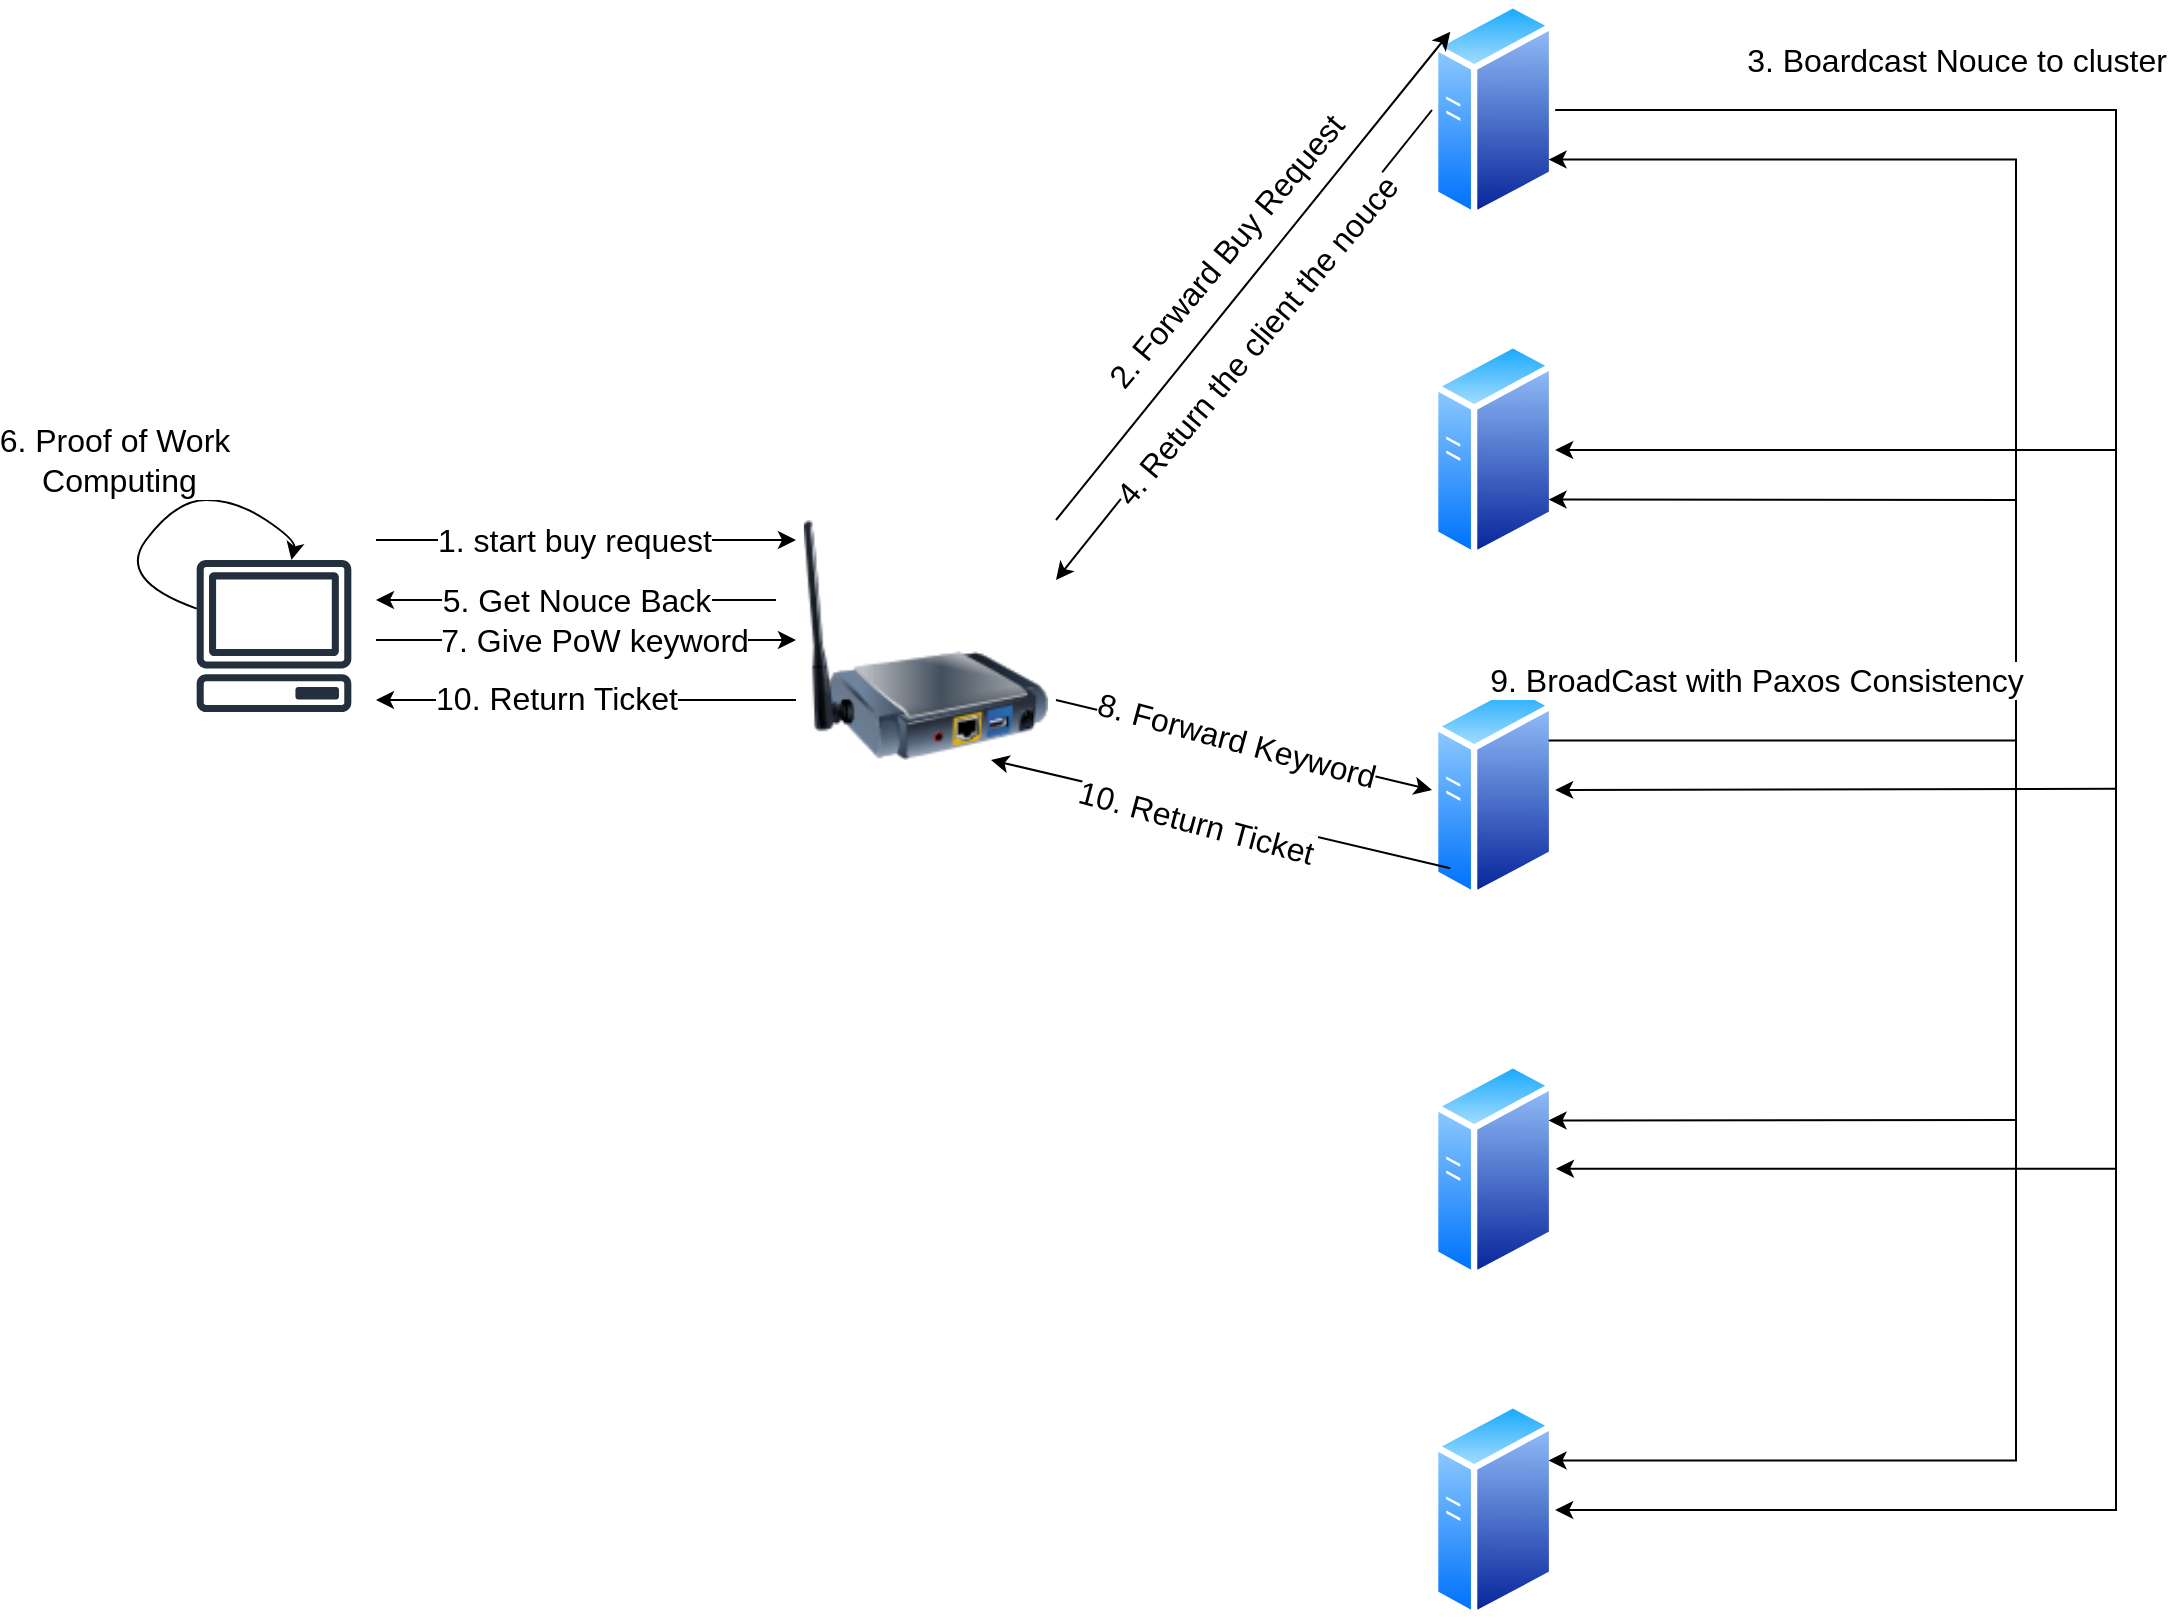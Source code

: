 <mxfile version="17.2.4" type="device"><diagram id="sBEM01vwD5HX5Q50vEbS" name="Page-1"><mxGraphModel dx="1783" dy="993" grid="1" gridSize="10" guides="1" tooltips="1" connect="1" arrows="1" fold="1" page="1" pageScale="1" pageWidth="1700" pageHeight="1100" math="0" shadow="0"><root><mxCell id="0"/><mxCell id="1" parent="0"/><mxCell id="qWJfbNu6i6N7ZF3vQ0OL-1" value="" style="aspect=fixed;perimeter=ellipsePerimeter;html=1;align=center;shadow=0;dashed=0;spacingTop=3;image;image=img/lib/active_directory/generic_server.svg;" vertex="1" parent="1"><mxGeometry x="788" y="50" width="61.6" height="110" as="geometry"/></mxCell><mxCell id="qWJfbNu6i6N7ZF3vQ0OL-2" value="" style="sketch=0;outlineConnect=0;fontColor=#232F3E;gradientColor=none;fillColor=#232F3D;strokeColor=none;dashed=0;verticalLabelPosition=bottom;verticalAlign=top;align=center;html=1;fontSize=12;fontStyle=0;aspect=fixed;pointerEvents=1;shape=mxgraph.aws4.client;" vertex="1" parent="1"><mxGeometry x="170" y="330" width="78" height="76" as="geometry"/></mxCell><mxCell id="qWJfbNu6i6N7ZF3vQ0OL-3" value="" style="aspect=fixed;perimeter=ellipsePerimeter;html=1;align=center;shadow=0;dashed=0;spacingTop=3;image;image=img/lib/active_directory/generic_server.svg;" vertex="1" parent="1"><mxGeometry x="788" y="390" width="61.6" height="110" as="geometry"/></mxCell><mxCell id="qWJfbNu6i6N7ZF3vQ0OL-4" value="" style="aspect=fixed;perimeter=ellipsePerimeter;html=1;align=center;shadow=0;dashed=0;spacingTop=3;image;image=img/lib/active_directory/generic_server.svg;" vertex="1" parent="1"><mxGeometry x="788" y="220" width="61.6" height="110" as="geometry"/></mxCell><mxCell id="qWJfbNu6i6N7ZF3vQ0OL-5" value="" style="aspect=fixed;perimeter=ellipsePerimeter;html=1;align=center;shadow=0;dashed=0;spacingTop=3;image;image=img/lib/active_directory/generic_server.svg;" vertex="1" parent="1"><mxGeometry x="788" y="580" width="61.6" height="110" as="geometry"/></mxCell><mxCell id="qWJfbNu6i6N7ZF3vQ0OL-6" value="" style="aspect=fixed;perimeter=ellipsePerimeter;html=1;align=center;shadow=0;dashed=0;spacingTop=3;image;image=img/lib/active_directory/generic_server.svg;" vertex="1" parent="1"><mxGeometry x="788" y="750" width="61.6" height="110" as="geometry"/></mxCell><mxCell id="qWJfbNu6i6N7ZF3vQ0OL-8" value="" style="image;html=1;image=img/lib/clip_art/networking/Print_Server_Wireless_128x128.png" vertex="1" parent="1"><mxGeometry x="470" y="310" width="130" height="120" as="geometry"/></mxCell><mxCell id="qWJfbNu6i6N7ZF3vQ0OL-9" value="" style="endArrow=classic;html=1;rounded=0;entryX=0;entryY=0.5;entryDx=0;entryDy=0;" edge="1" parent="1"><mxGeometry width="50" height="50" relative="1" as="geometry"><mxPoint x="260" y="320" as="sourcePoint"/><mxPoint x="470" y="320" as="targetPoint"/></mxGeometry></mxCell><mxCell id="qWJfbNu6i6N7ZF3vQ0OL-17" value="&lt;font style=&quot;font-size: 16px&quot;&gt;1. start buy request&lt;/font&gt;" style="edgeLabel;html=1;align=center;verticalAlign=middle;resizable=0;points=[];rotation=0;" vertex="1" connectable="0" parent="qWJfbNu6i6N7ZF3vQ0OL-9"><mxGeometry x="-0.149" y="4" relative="1" as="geometry"><mxPoint x="9" y="4" as="offset"/></mxGeometry></mxCell><mxCell id="qWJfbNu6i6N7ZF3vQ0OL-10" value="" style="endArrow=classic;html=1;rounded=0;exitX=1;exitY=0;exitDx=0;exitDy=0;entryX=0;entryY=0;entryDx=0;entryDy=0;" edge="1" parent="1" source="qWJfbNu6i6N7ZF3vQ0OL-8" target="qWJfbNu6i6N7ZF3vQ0OL-1"><mxGeometry width="50" height="50" relative="1" as="geometry"><mxPoint x="660" y="500" as="sourcePoint"/><mxPoint x="710" y="450" as="targetPoint"/></mxGeometry></mxCell><mxCell id="qWJfbNu6i6N7ZF3vQ0OL-18" value="2. Forward Buy Request" style="edgeLabel;html=1;align=center;verticalAlign=middle;resizable=0;points=[];fontSize=16;rotation=-50;" vertex="1" connectable="0" parent="qWJfbNu6i6N7ZF3vQ0OL-10"><mxGeometry x="0.001" y="-2" relative="1" as="geometry"><mxPoint x="-16" y="-13" as="offset"/></mxGeometry></mxCell><mxCell id="qWJfbNu6i6N7ZF3vQ0OL-12" value="" style="edgeStyle=elbowEdgeStyle;elbow=vertical;endArrow=classic;html=1;rounded=0;exitX=1;exitY=0.5;exitDx=0;exitDy=0;entryX=1;entryY=0.5;entryDx=0;entryDy=0;" edge="1" parent="1" source="qWJfbNu6i6N7ZF3vQ0OL-1" target="qWJfbNu6i6N7ZF3vQ0OL-6"><mxGeometry width="50" height="50" relative="1" as="geometry"><mxPoint x="890" y="100" as="sourcePoint"/><mxPoint x="1120" y="760" as="targetPoint"/><Array as="points"><mxPoint x="1130" y="300"/></Array></mxGeometry></mxCell><mxCell id="qWJfbNu6i6N7ZF3vQ0OL-22" value="3. Boardcast Nouce to cluster" style="edgeLabel;html=1;align=center;verticalAlign=middle;resizable=0;points=[];fontSize=16;" vertex="1" connectable="0" parent="qWJfbNu6i6N7ZF3vQ0OL-12"><mxGeometry x="-0.721" y="4" relative="1" as="geometry"><mxPoint x="24" y="-21" as="offset"/></mxGeometry></mxCell><mxCell id="qWJfbNu6i6N7ZF3vQ0OL-13" value="" style="endArrow=classic;html=1;rounded=0;entryX=1;entryY=0.5;entryDx=0;entryDy=0;" edge="1" parent="1" target="qWJfbNu6i6N7ZF3vQ0OL-4"><mxGeometry width="50" height="50" relative="1" as="geometry"><mxPoint x="1130" y="275" as="sourcePoint"/><mxPoint x="710" y="470" as="targetPoint"/></mxGeometry></mxCell><mxCell id="qWJfbNu6i6N7ZF3vQ0OL-14" value="" style="endArrow=classic;html=1;rounded=0;" edge="1" parent="1" target="qWJfbNu6i6N7ZF3vQ0OL-3"><mxGeometry width="50" height="50" relative="1" as="geometry"><mxPoint x="1130" y="444.38" as="sourcePoint"/><mxPoint x="849.6" y="444.38" as="targetPoint"/></mxGeometry></mxCell><mxCell id="qWJfbNu6i6N7ZF3vQ0OL-15" value="" style="endArrow=classic;html=1;rounded=0;entryX=1;entryY=0.5;entryDx=0;entryDy=0;" edge="1" parent="1"><mxGeometry width="50" height="50" relative="1" as="geometry"><mxPoint x="1130.4" y="634.38" as="sourcePoint"/><mxPoint x="850.0" y="634.38" as="targetPoint"/></mxGeometry></mxCell><mxCell id="qWJfbNu6i6N7ZF3vQ0OL-16" value="" style="endArrow=classic;html=1;rounded=0;entryX=1;entryY=0.25;entryDx=0;entryDy=0;exitX=0;exitY=0.5;exitDx=0;exitDy=0;" edge="1" parent="1" source="qWJfbNu6i6N7ZF3vQ0OL-1" target="qWJfbNu6i6N7ZF3vQ0OL-8"><mxGeometry width="50" height="50" relative="1" as="geometry"><mxPoint x="660" y="520" as="sourcePoint"/><mxPoint x="710" y="470" as="targetPoint"/></mxGeometry></mxCell><mxCell id="qWJfbNu6i6N7ZF3vQ0OL-23" value="4. Return the client the nouce" style="edgeLabel;html=1;align=center;verticalAlign=middle;resizable=0;points=[];fontSize=16;rotation=-50;" vertex="1" connectable="0" parent="qWJfbNu6i6N7ZF3vQ0OL-16"><mxGeometry x="-0.182" y="5" relative="1" as="geometry"><mxPoint x="-15" y="16" as="offset"/></mxGeometry></mxCell><mxCell id="qWJfbNu6i6N7ZF3vQ0OL-20" value="" style="endArrow=classic;html=1;rounded=0;fontSize=16;exitX=0;exitY=0.75;exitDx=0;exitDy=0;" edge="1" parent="1"><mxGeometry width="50" height="50" relative="1" as="geometry"><mxPoint x="460" y="350" as="sourcePoint"/><mxPoint x="260" y="350" as="targetPoint"/></mxGeometry></mxCell><mxCell id="qWJfbNu6i6N7ZF3vQ0OL-21" value="5. Get Nouce Back" style="edgeLabel;html=1;align=center;verticalAlign=middle;resizable=0;points=[];fontSize=16;" vertex="1" connectable="0" parent="qWJfbNu6i6N7ZF3vQ0OL-20"><mxGeometry x="-0.234" y="-4" relative="1" as="geometry"><mxPoint x="-24" y="4" as="offset"/></mxGeometry></mxCell><mxCell id="qWJfbNu6i6N7ZF3vQ0OL-28" value="" style="curved=1;endArrow=classic;html=1;rounded=0;fontSize=16;" edge="1" parent="1" source="qWJfbNu6i6N7ZF3vQ0OL-2" target="qWJfbNu6i6N7ZF3vQ0OL-2"><mxGeometry width="50" height="50" relative="1" as="geometry"><mxPoint x="60" y="340" as="sourcePoint"/><mxPoint x="200" y="360" as="targetPoint"/><Array as="points"><mxPoint x="130" y="340"/><mxPoint x="160" y="300"/><mxPoint x="190" y="300"/><mxPoint x="220" y="320"/></Array></mxGeometry></mxCell><mxCell id="qWJfbNu6i6N7ZF3vQ0OL-29" value="6. Proof of Work&lt;br&gt;&amp;nbsp;Computing" style="edgeLabel;html=1;align=center;verticalAlign=middle;resizable=0;points=[];fontSize=16;" vertex="1" connectable="0" parent="qWJfbNu6i6N7ZF3vQ0OL-28"><mxGeometry x="0.06" y="-4" relative="1" as="geometry"><mxPoint x="-32" y="-25" as="offset"/></mxGeometry></mxCell><mxCell id="qWJfbNu6i6N7ZF3vQ0OL-34" value="" style="endArrow=classic;html=1;rounded=0;fontSize=16;entryX=0;entryY=0.5;entryDx=0;entryDy=0;exitX=1;exitY=0.75;exitDx=0;exitDy=0;" edge="1" parent="1" source="qWJfbNu6i6N7ZF3vQ0OL-8" target="qWJfbNu6i6N7ZF3vQ0OL-3"><mxGeometry width="50" height="50" relative="1" as="geometry"><mxPoint x="660" y="520" as="sourcePoint"/><mxPoint x="710" y="470" as="targetPoint"/></mxGeometry></mxCell><mxCell id="qWJfbNu6i6N7ZF3vQ0OL-35" value="8. Forward Keyword" style="edgeLabel;html=1;align=center;verticalAlign=middle;resizable=0;points=[];fontSize=16;rotation=15;" vertex="1" connectable="0" parent="qWJfbNu6i6N7ZF3vQ0OL-34"><mxGeometry x="0.017" y="2" relative="1" as="geometry"><mxPoint x="-6" y="-1" as="offset"/></mxGeometry></mxCell><mxCell id="qWJfbNu6i6N7ZF3vQ0OL-36" value="" style="edgeStyle=elbowEdgeStyle;elbow=vertical;endArrow=classic;html=1;rounded=0;fontSize=16;exitX=1;exitY=0.25;exitDx=0;exitDy=0;entryX=1;entryY=0.75;entryDx=0;entryDy=0;" edge="1" parent="1" source="qWJfbNu6i6N7ZF3vQ0OL-3" target="qWJfbNu6i6N7ZF3vQ0OL-1"><mxGeometry width="50" height="50" relative="1" as="geometry"><mxPoint x="660" y="520" as="sourcePoint"/><mxPoint x="880" y="160" as="targetPoint"/><Array as="points"><mxPoint x="1080" y="290"/></Array></mxGeometry></mxCell><mxCell id="qWJfbNu6i6N7ZF3vQ0OL-37" value="9. BroadCast with Paxos Consistency" style="edgeLabel;html=1;align=center;verticalAlign=middle;resizable=0;points=[];fontSize=16;" vertex="1" connectable="0" parent="qWJfbNu6i6N7ZF3vQ0OL-36"><mxGeometry x="-0.698" y="-1" relative="1" as="geometry"><mxPoint x="-11" y="-31" as="offset"/></mxGeometry></mxCell><mxCell id="qWJfbNu6i6N7ZF3vQ0OL-39" value="" style="endArrow=classic;html=1;rounded=0;fontSize=16;entryX=1;entryY=0.75;entryDx=0;entryDy=0;" edge="1" parent="1" target="qWJfbNu6i6N7ZF3vQ0OL-4"><mxGeometry width="50" height="50" relative="1" as="geometry"><mxPoint x="1080" y="300" as="sourcePoint"/><mxPoint x="940" y="340" as="targetPoint"/></mxGeometry></mxCell><mxCell id="qWJfbNu6i6N7ZF3vQ0OL-41" value="" style="edgeStyle=segmentEdgeStyle;endArrow=classic;html=1;rounded=0;fontSize=16;entryX=1;entryY=0.25;entryDx=0;entryDy=0;" edge="1" parent="1" target="qWJfbNu6i6N7ZF3vQ0OL-6"><mxGeometry width="50" height="50" relative="1" as="geometry"><mxPoint x="1080" y="420" as="sourcePoint"/><mxPoint x="710" y="470" as="targetPoint"/><Array as="points"><mxPoint x="1080" y="780"/></Array></mxGeometry></mxCell><mxCell id="qWJfbNu6i6N7ZF3vQ0OL-43" value="" style="endArrow=classic;html=1;rounded=0;fontSize=16;entryX=1;entryY=0.25;entryDx=0;entryDy=0;" edge="1" parent="1" target="qWJfbNu6i6N7ZF3vQ0OL-5"><mxGeometry width="50" height="50" relative="1" as="geometry"><mxPoint x="1080" y="610" as="sourcePoint"/><mxPoint x="710" y="470" as="targetPoint"/></mxGeometry></mxCell><mxCell id="qWJfbNu6i6N7ZF3vQ0OL-44" value="" style="endArrow=classic;html=1;rounded=0;fontSize=16;exitX=0;exitY=1;exitDx=0;exitDy=0;entryX=0.75;entryY=1;entryDx=0;entryDy=0;" edge="1" parent="1" source="qWJfbNu6i6N7ZF3vQ0OL-3" target="qWJfbNu6i6N7ZF3vQ0OL-8"><mxGeometry width="50" height="50" relative="1" as="geometry"><mxPoint x="660" y="520" as="sourcePoint"/><mxPoint x="570" y="560" as="targetPoint"/><Array as="points"/></mxGeometry></mxCell><mxCell id="qWJfbNu6i6N7ZF3vQ0OL-45" value="10. Return Ticket" style="edgeLabel;html=1;align=center;verticalAlign=middle;resizable=0;points=[];fontSize=16;rotation=15;" vertex="1" connectable="0" parent="qWJfbNu6i6N7ZF3vQ0OL-44"><mxGeometry x="-0.117" relative="1" as="geometry"><mxPoint x="-26" as="offset"/></mxGeometry></mxCell><mxCell id="qWJfbNu6i6N7ZF3vQ0OL-46" value="" style="endArrow=classic;html=1;rounded=0;fontSize=16;entryX=0;entryY=0.5;entryDx=0;entryDy=0;" edge="1" parent="1" target="qWJfbNu6i6N7ZF3vQ0OL-8"><mxGeometry width="50" height="50" relative="1" as="geometry"><mxPoint x="260" y="370" as="sourcePoint"/><mxPoint x="400" y="370" as="targetPoint"/></mxGeometry></mxCell><mxCell id="qWJfbNu6i6N7ZF3vQ0OL-47" value="7. Give PoW keyword" style="edgeLabel;html=1;align=center;verticalAlign=middle;resizable=0;points=[];fontSize=16;" vertex="1" connectable="0" parent="qWJfbNu6i6N7ZF3vQ0OL-46"><mxGeometry x="0.221" y="-1" relative="1" as="geometry"><mxPoint x="-19" y="-1" as="offset"/></mxGeometry></mxCell><mxCell id="qWJfbNu6i6N7ZF3vQ0OL-48" value="" style="endArrow=classic;html=1;rounded=0;fontSize=16;exitX=0;exitY=0.75;exitDx=0;exitDy=0;" edge="1" parent="1" source="qWJfbNu6i6N7ZF3vQ0OL-8"><mxGeometry width="50" height="50" relative="1" as="geometry"><mxPoint x="660" y="520" as="sourcePoint"/><mxPoint x="260" y="400" as="targetPoint"/></mxGeometry></mxCell><mxCell id="qWJfbNu6i6N7ZF3vQ0OL-49" value="10. Return Ticket" style="edgeLabel;html=1;align=center;verticalAlign=middle;resizable=0;points=[];fontSize=16;" vertex="1" connectable="0" parent="qWJfbNu6i6N7ZF3vQ0OL-48"><mxGeometry x="0.386" relative="1" as="geometry"><mxPoint x="25" y="-1" as="offset"/></mxGeometry></mxCell></root></mxGraphModel></diagram></mxfile>